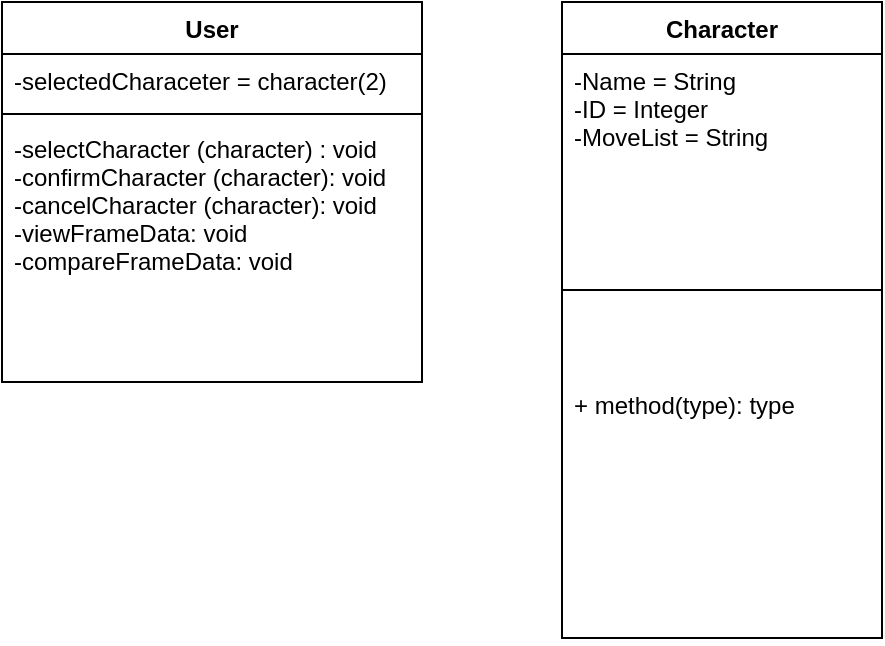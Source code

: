 <mxfile version="14.4.4" type="github"><diagram id="111c6Wfp-WboAExrvNZx" name="Page-1"><mxGraphModel dx="813" dy="459" grid="1" gridSize="10" guides="1" tooltips="1" connect="1" arrows="1" fold="1" page="1" pageScale="1" pageWidth="850" pageHeight="1100" math="0" shadow="0"><root><mxCell id="0"/><mxCell id="1" parent="0"/><mxCell id="Dhbi9yPyJFvyUZXDHWc6-1" value="User" style="swimlane;fontStyle=1;align=center;verticalAlign=top;childLayout=stackLayout;horizontal=1;startSize=26;horizontalStack=0;resizeParent=1;resizeParentMax=0;resizeLast=0;collapsible=1;marginBottom=0;" vertex="1" parent="1"><mxGeometry x="160" y="339" width="210" height="190" as="geometry"/></mxCell><mxCell id="Dhbi9yPyJFvyUZXDHWc6-2" value="-selectedCharaceter = character(2)" style="text;strokeColor=none;fillColor=none;align=left;verticalAlign=top;spacingLeft=4;spacingRight=4;overflow=hidden;rotatable=0;points=[[0,0.5],[1,0.5]];portConstraint=eastwest;" vertex="1" parent="Dhbi9yPyJFvyUZXDHWc6-1"><mxGeometry y="26" width="210" height="26" as="geometry"/></mxCell><mxCell id="Dhbi9yPyJFvyUZXDHWc6-3" value="" style="line;strokeWidth=1;fillColor=none;align=left;verticalAlign=middle;spacingTop=-1;spacingLeft=3;spacingRight=3;rotatable=0;labelPosition=right;points=[];portConstraint=eastwest;" vertex="1" parent="Dhbi9yPyJFvyUZXDHWc6-1"><mxGeometry y="52" width="210" height="8" as="geometry"/></mxCell><mxCell id="Dhbi9yPyJFvyUZXDHWc6-4" value="-selectCharacter (character) : void&#xA;-confirmCharacter (character): void&#xA;-cancelCharacter (character): void&#xA;-viewFrameData: void&#xA;-compareFrameData: void&#xA;&#xA;&#xA;" style="text;strokeColor=none;fillColor=none;align=left;verticalAlign=top;spacingLeft=4;spacingRight=4;overflow=hidden;rotatable=0;points=[[0,0.5],[1,0.5]];portConstraint=eastwest;" vertex="1" parent="Dhbi9yPyJFvyUZXDHWc6-1"><mxGeometry y="60" width="210" height="130" as="geometry"/></mxCell><mxCell id="Dhbi9yPyJFvyUZXDHWc6-5" value="Character" style="swimlane;fontStyle=1;align=center;verticalAlign=top;childLayout=stackLayout;horizontal=1;startSize=26;horizontalStack=0;resizeParent=1;resizeParentMax=0;resizeLast=0;collapsible=1;marginBottom=0;" vertex="1" parent="1"><mxGeometry x="440" y="339" width="160" height="318" as="geometry"/></mxCell><mxCell id="Dhbi9yPyJFvyUZXDHWc6-6" value="-Name = String&#xA;-ID = Integer&#xA;-MoveList = String&#xA;&#xA;" style="text;strokeColor=none;fillColor=none;align=left;verticalAlign=top;spacingLeft=4;spacingRight=4;overflow=hidden;rotatable=0;points=[[0,0.5],[1,0.5]];portConstraint=eastwest;" vertex="1" parent="Dhbi9yPyJFvyUZXDHWc6-5"><mxGeometry y="26" width="160" height="74" as="geometry"/></mxCell><mxCell id="Dhbi9yPyJFvyUZXDHWc6-7" value="" style="line;strokeWidth=1;fillColor=none;align=left;verticalAlign=middle;spacingTop=-1;spacingLeft=3;spacingRight=3;rotatable=0;labelPosition=right;points=[];portConstraint=eastwest;" vertex="1" parent="Dhbi9yPyJFvyUZXDHWc6-5"><mxGeometry y="100" width="160" height="88" as="geometry"/></mxCell><mxCell id="Dhbi9yPyJFvyUZXDHWc6-8" value="+ method(type): type" style="text;strokeColor=none;fillColor=none;align=left;verticalAlign=top;spacingLeft=4;spacingRight=4;overflow=hidden;rotatable=0;points=[[0,0.5],[1,0.5]];portConstraint=eastwest;" vertex="1" parent="Dhbi9yPyJFvyUZXDHWc6-5"><mxGeometry y="188" width="160" height="130" as="geometry"/></mxCell></root></mxGraphModel></diagram></mxfile>